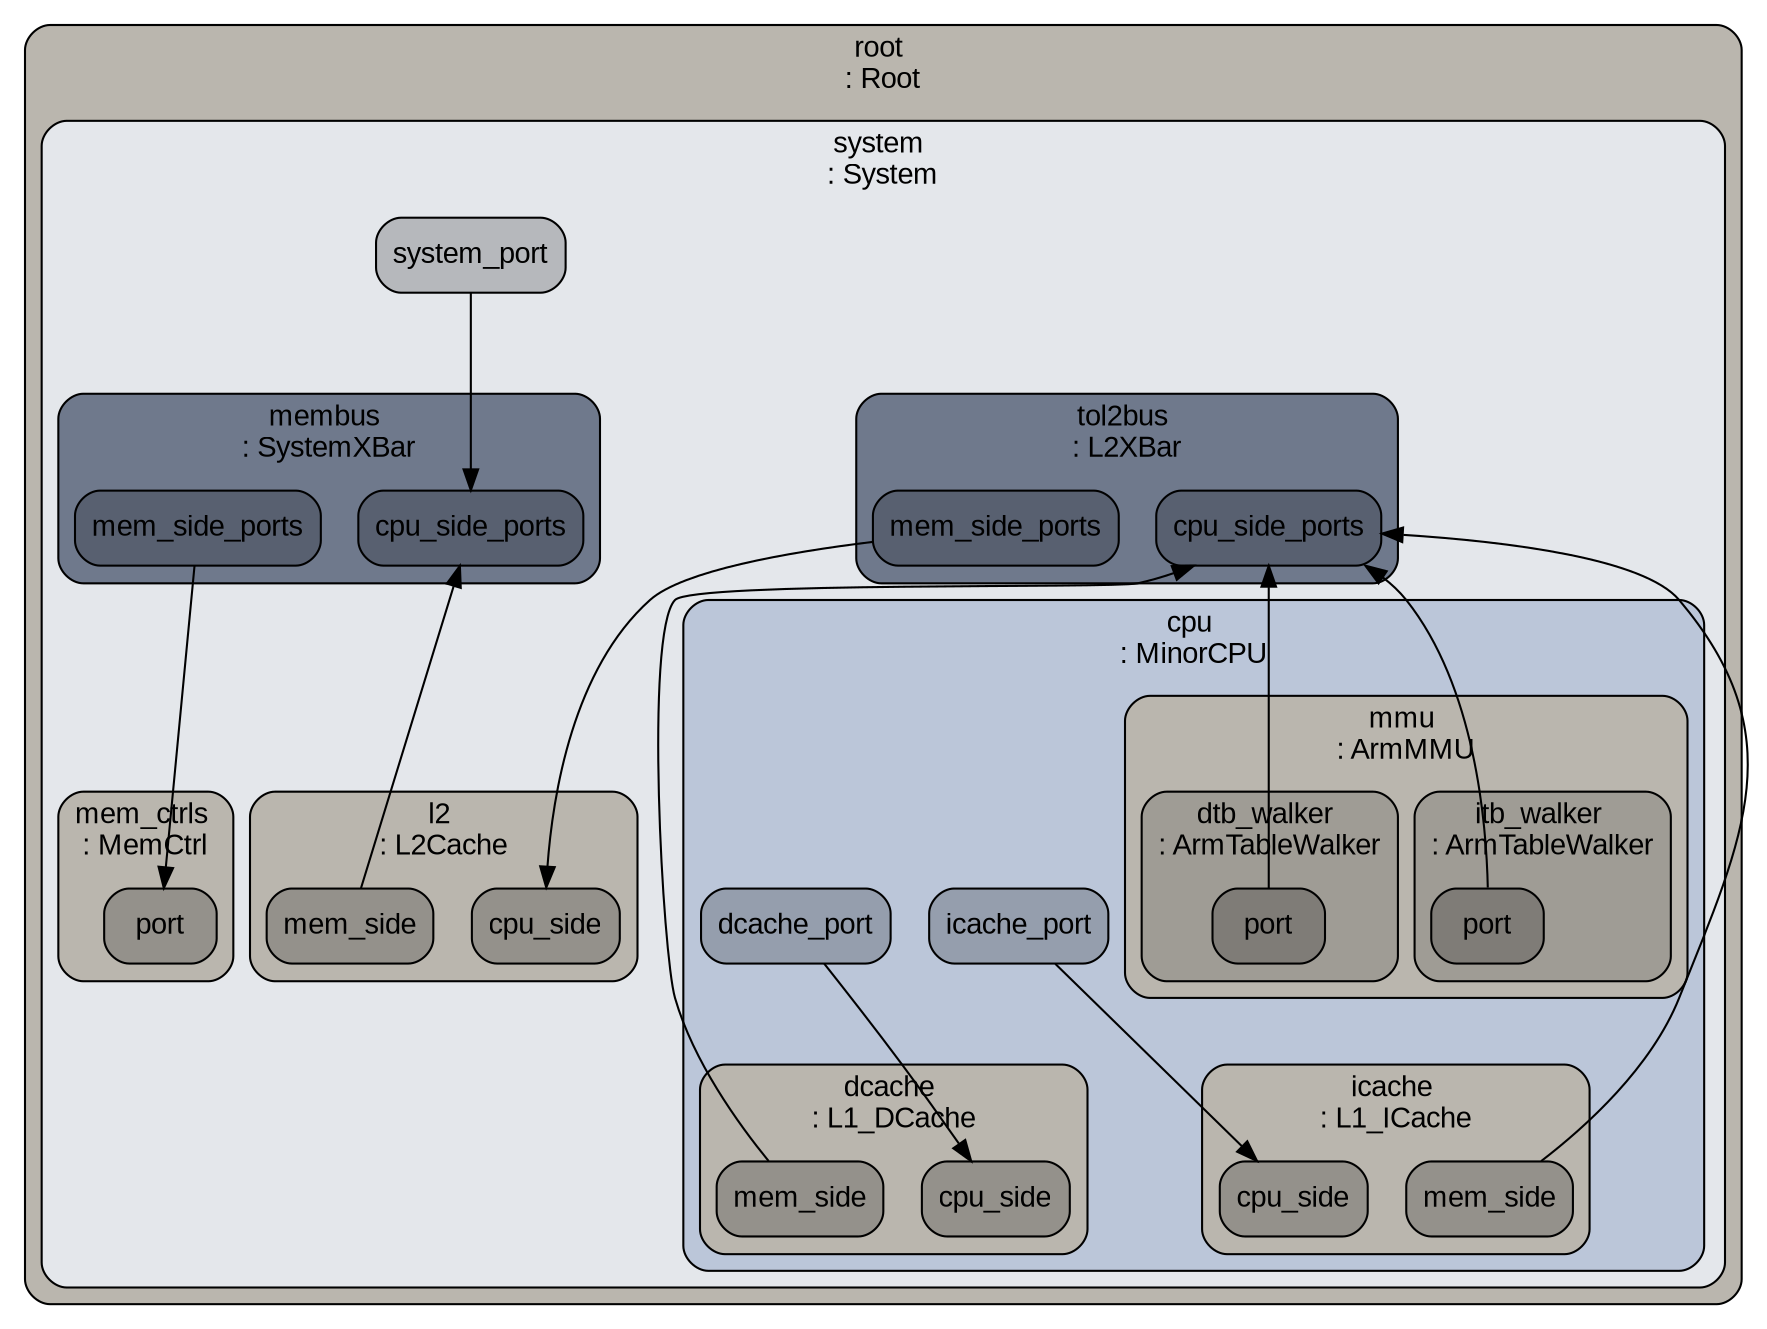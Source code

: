 digraph G {
ranksep="1.3";
subgraph cluster_root {
color="#000000";
fillcolor="#bab6ae";
fontcolor="#000000";
fontname=Arial;
fontsize=14;
label="root \n: Root";
shape=Mrecord;
style="rounded, filled";
tooltip="eventq_index&#61;0&#10;\full_system&#61;false&#10;\sim_quantum&#61;0&#10;\time_sync_enable&#61;false&#10;\time_sync_period&#61;100000000000&#10;\time_sync_spin_threshold&#61;100000000";
subgraph cluster_system {
color="#000000";
fillcolor="#e4e7eb";
fontcolor="#000000";
fontname=Arial;
fontsize=14;
label="system \n: System";
shape=Mrecord;
style="rounded, filled";
tooltip="byte_order&#61;little&#10;\cache_line_size&#61;256&#10;\eventq_index&#61;0&#10;\exit_on_work_items&#61;false&#10;\init_param&#61;0&#10;\m5ops_base&#61;0&#10;\mem_mode&#61;timing&#10;\mem_ranges&#61;0:536870912&#10;\memories&#61;system.mem_ctrls.dram&#10;\mmap_using_noreserve&#61;false&#10;\multi_thread&#61;false&#10;\num_work_ids&#61;16&#10;\readfile&#61;&#10;\redirect_paths&#61;system.redirect_paths0 system.redirect_paths1 system.redirect_paths2&#10;\shadow_rom_ranges&#61;&#10;\shared_backstore&#61;&#10;\symbolfile&#61;&#10;\thermal_components&#61;&#10;\thermal_model&#61;Null&#10;\work_begin_ckpt_count&#61;0&#10;\work_begin_cpu_id_exit&#61;-1&#10;\work_begin_exit_count&#61;0&#10;\work_cpus_ckpt_count&#61;0&#10;\work_end_ckpt_count&#61;0&#10;\work_end_exit_count&#61;0&#10;\work_item_id&#61;-1&#10;\workload&#61;system.workload";
system_system_port [color="#000000", fillcolor="#b6b8bc", fontcolor="#000000", fontname=Arial, fontsize=14, label=system_port, shape=Mrecord, style="rounded, filled"];
subgraph cluster_system_dvfs_handler {
color="#000000";
fillcolor="#bab6ae";
fontcolor="#000000";
fontname=Arial;
fontsize=14;
label="dvfs_handler \n: DVFSHandler";
shape=Mrecord;
style="rounded, filled";
tooltip="domains&#61;&#10;\enable&#61;false&#10;\eventq_index&#61;0&#10;\sys_clk_domain&#61;system.clk_domain&#10;\transition_latency&#61;100000000";
}

subgraph cluster_system_cpu {
color="#000000";
fillcolor="#bbc6d9";
fontcolor="#000000";
fontname=Arial;
fontsize=14;
label="cpu \n: MinorCPU";
shape=Mrecord;
style="rounded, filled";
tooltip="branchPred&#61;system.cpu.branchPred&#10;\checker&#61;Null&#10;\clk_domain&#61;system.cpu_clk_domain&#10;\cpu_id&#61;0&#10;\decodeCycleInput&#61;true&#10;\decodeInputBufferSize&#61;3&#10;\decodeInputWidth&#61;2&#10;\decodeToExecuteForwardDelay&#61;1&#10;\do_checkpoint_insts&#61;true&#10;\do_statistics_insts&#61;true&#10;\enableIdling&#61;true&#10;\eventq_index&#61;0&#10;\executeAllowEarlyMemoryIssue&#61;true&#10;\executeBranchDelay&#61;1&#10;\executeCommitLimit&#61;2&#10;\executeCycleInput&#61;true&#10;\executeFuncUnits&#61;system.cpu.executeFuncUnits&#10;\executeInputBufferSize&#61;7&#10;\executeInputWidth&#61;2&#10;\executeIssueLimit&#61;2&#10;\executeLSQMaxStoreBufferStoresPerCycle&#61;2&#10;\executeLSQRequestsQueueSize&#61;1&#10;\executeLSQStoreBufferSize&#61;5&#10;\executeLSQTransfersQueueSize&#61;2&#10;\executeMaxAccessesInMemory&#61;2&#10;\executeMemoryCommitLimit&#61;1&#10;\executeMemoryIssueLimit&#61;1&#10;\executeMemoryWidth&#61;0&#10;\executeSetTraceTimeOnCommit&#61;true&#10;\executeSetTraceTimeOnIssue&#61;false&#10;\fetch1FetchLimit&#61;1&#10;\fetch1LineSnapWidth&#61;0&#10;\fetch1LineWidth&#61;0&#10;\fetch1ToFetch2BackwardDelay&#61;1&#10;\fetch1ToFetch2ForwardDelay&#61;1&#10;\fetch2CycleInput&#61;true&#10;\fetch2InputBufferSize&#61;2&#10;\fetch2ToDecodeForwardDelay&#61;1&#10;\function_trace&#61;false&#10;\function_trace_start&#61;0&#10;\interrupts&#61;system.cpu.interrupts&#10;\isa&#61;system.cpu.isa&#10;\max_insts_all_threads&#61;0&#10;\max_insts_any_thread&#61;100000000&#10;\mmu&#61;system.cpu.mmu&#10;\numThreads&#61;1&#10;\power_gating_on_idle&#61;false&#10;\power_model&#61;&#10;\power_state&#61;system.cpu.power_state&#10;\progress_interval&#61;0&#10;\pwr_gating_latency&#61;300&#10;\simpoint_start_insts&#61;&#10;\socket_id&#61;0&#10;\switched_out&#61;false&#10;\syscallRetryLatency&#61;10000&#10;\system&#61;system&#10;\threadPolicy&#61;RoundRobin&#10;\tracer&#61;system.cpu.tracer&#10;\workload&#61;system.cpu.workload";
system_cpu_icache_port [color="#000000", fillcolor="#959ead", fontcolor="#000000", fontname=Arial, fontsize=14, label=icache_port, shape=Mrecord, style="rounded, filled"];
system_cpu_dcache_port [color="#000000", fillcolor="#959ead", fontcolor="#000000", fontname=Arial, fontsize=14, label=dcache_port, shape=Mrecord, style="rounded, filled"];
subgraph cluster_system_cpu_executeFuncUnits {
color="#000000";
fillcolor="#bab6ae";
fontcolor="#000000";
fontname=Arial;
fontsize=14;
label="executeFuncUnits \n: MinorDefaultFUPool";
shape=Mrecord;
style="rounded, filled";
tooltip="eventq_index&#61;0&#10;\funcUnits&#61;system.cpu.executeFuncUnits.funcUnits0 system.cpu.executeFuncUnits.funcUnits1 system.cpu.executeFuncUnits.funcUnits2 system.cpu.executeFuncUnits.funcUnits3 system.cpu.executeFuncUnits.funcUnits4 system.cpu.executeFuncUnits.funcUnits5 system.cpu.executeFuncUnits.funcUnits6 system.cpu.executeFuncUnits.funcUnits7";
subgraph cluster_system_cpu_executeFuncUnits_funcUnits0 {
color="#000000";
fillcolor="#9f9c95";
fontcolor="#000000";
fontname=Arial;
fontsize=14;
label="funcUnits0 \n: MinorDefaultIntFU";
shape=Mrecord;
style="rounded, filled";
tooltip="cantForwardFromFUIndices&#61;&#10;\eventq_index&#61;0&#10;\issueLat&#61;1&#10;\opClasses&#61;system.cpu.executeFuncUnits.funcUnits0.opClasses&#10;\opLat&#61;3&#10;\timings&#61;system.cpu.executeFuncUnits.funcUnits0.timings";
subgraph cluster_system_cpu_executeFuncUnits_funcUnits0_opClasses {
color="#000000";
fillcolor="#84827c";
fontcolor="#000000";
fontname=Arial;
fontsize=14;
label="opClasses \n: MinorOpClassSet";
shape=Mrecord;
style="rounded, filled";
tooltip="eventq_index&#61;0&#10;\opClasses&#61;system.cpu.executeFuncUnits.funcUnits0.opClasses.opClasses";
subgraph cluster_system_cpu_executeFuncUnits_funcUnits0_opClasses_opClasses {
color="#000000";
fillcolor="#6a6863";
fontcolor="#000000";
fontname=Arial;
fontsize=14;
label="opClasses \n: MinorOpClass";
shape=Mrecord;
style="rounded, filled";
tooltip="eventq_index&#61;0&#10;\opClass&#61;IntAlu";
}

}

subgraph cluster_system_cpu_executeFuncUnits_funcUnits0_timings {
color="#000000";
fillcolor="#84827c";
fontcolor="#000000";
fontname=Arial;
fontsize=14;
label="timings \n: MinorFUTiming";
shape=Mrecord;
style="rounded, filled";
tooltip="description&#61;Int&#10;\eventq_index&#61;0&#10;\extraAssumedLat&#61;0&#10;\extraCommitLat&#61;0&#10;\extraCommitLatExpr&#61;Null&#10;\mask&#61;0&#10;\match&#61;0&#10;\opClasses&#61;system.cpu.executeFuncUnits.funcUnits0.timings.opClasses&#10;\srcRegsRelativeLats&#61;2&#10;\suppress&#61;false";
subgraph cluster_system_cpu_executeFuncUnits_funcUnits0_timings_opClasses {
color="#000000";
fillcolor="#6a6863";
fontcolor="#000000";
fontname=Arial;
fontsize=14;
label="opClasses \n: MinorOpClassSet";
shape=Mrecord;
style="rounded, filled";
tooltip="eventq_index&#61;0&#10;\opClasses&#61;";
}

}

}

subgraph cluster_system_cpu_executeFuncUnits_funcUnits1 {
color="#000000";
fillcolor="#9f9c95";
fontcolor="#000000";
fontname=Arial;
fontsize=14;
label="funcUnits1 \n: MinorDefaultIntFU";
shape=Mrecord;
style="rounded, filled";
tooltip="cantForwardFromFUIndices&#61;&#10;\eventq_index&#61;0&#10;\issueLat&#61;1&#10;\opClasses&#61;system.cpu.executeFuncUnits.funcUnits1.opClasses&#10;\opLat&#61;3&#10;\timings&#61;system.cpu.executeFuncUnits.funcUnits1.timings";
subgraph cluster_system_cpu_executeFuncUnits_funcUnits1_opClasses {
color="#000000";
fillcolor="#84827c";
fontcolor="#000000";
fontname=Arial;
fontsize=14;
label="opClasses \n: MinorOpClassSet";
shape=Mrecord;
style="rounded, filled";
tooltip="eventq_index&#61;0&#10;\opClasses&#61;system.cpu.executeFuncUnits.funcUnits1.opClasses.opClasses";
subgraph cluster_system_cpu_executeFuncUnits_funcUnits1_opClasses_opClasses {
color="#000000";
fillcolor="#6a6863";
fontcolor="#000000";
fontname=Arial;
fontsize=14;
label="opClasses \n: MinorOpClass";
shape=Mrecord;
style="rounded, filled";
tooltip="eventq_index&#61;0&#10;\opClass&#61;IntAlu";
}

}

subgraph cluster_system_cpu_executeFuncUnits_funcUnits1_timings {
color="#000000";
fillcolor="#84827c";
fontcolor="#000000";
fontname=Arial;
fontsize=14;
label="timings \n: MinorFUTiming";
shape=Mrecord;
style="rounded, filled";
tooltip="description&#61;Int&#10;\eventq_index&#61;0&#10;\extraAssumedLat&#61;0&#10;\extraCommitLat&#61;0&#10;\extraCommitLatExpr&#61;Null&#10;\mask&#61;0&#10;\match&#61;0&#10;\opClasses&#61;system.cpu.executeFuncUnits.funcUnits1.timings.opClasses&#10;\srcRegsRelativeLats&#61;2&#10;\suppress&#61;false";
subgraph cluster_system_cpu_executeFuncUnits_funcUnits1_timings_opClasses {
color="#000000";
fillcolor="#6a6863";
fontcolor="#000000";
fontname=Arial;
fontsize=14;
label="opClasses \n: MinorOpClassSet";
shape=Mrecord;
style="rounded, filled";
tooltip="eventq_index&#61;0&#10;\opClasses&#61;";
}

}

}

subgraph cluster_system_cpu_executeFuncUnits_funcUnits2 {
color="#000000";
fillcolor="#9f9c95";
fontcolor="#000000";
fontname=Arial;
fontsize=14;
label="funcUnits2 \n: MinorDefaultIntMulFU";
shape=Mrecord;
style="rounded, filled";
tooltip="cantForwardFromFUIndices&#61;&#10;\eventq_index&#61;0&#10;\issueLat&#61;1&#10;\opClasses&#61;system.cpu.executeFuncUnits.funcUnits2.opClasses&#10;\opLat&#61;3&#10;\timings&#61;system.cpu.executeFuncUnits.funcUnits2.timings";
subgraph cluster_system_cpu_executeFuncUnits_funcUnits2_opClasses {
color="#000000";
fillcolor="#84827c";
fontcolor="#000000";
fontname=Arial;
fontsize=14;
label="opClasses \n: MinorOpClassSet";
shape=Mrecord;
style="rounded, filled";
tooltip="eventq_index&#61;0&#10;\opClasses&#61;system.cpu.executeFuncUnits.funcUnits2.opClasses.opClasses";
subgraph cluster_system_cpu_executeFuncUnits_funcUnits2_opClasses_opClasses {
color="#000000";
fillcolor="#6a6863";
fontcolor="#000000";
fontname=Arial;
fontsize=14;
label="opClasses \n: MinorOpClass";
shape=Mrecord;
style="rounded, filled";
tooltip="eventq_index&#61;0&#10;\opClass&#61;IntMult";
}

}

subgraph cluster_system_cpu_executeFuncUnits_funcUnits2_timings {
color="#000000";
fillcolor="#84827c";
fontcolor="#000000";
fontname=Arial;
fontsize=14;
label="timings \n: MinorFUTiming";
shape=Mrecord;
style="rounded, filled";
tooltip="description&#61;Mul&#10;\eventq_index&#61;0&#10;\extraAssumedLat&#61;0&#10;\extraCommitLat&#61;0&#10;\extraCommitLatExpr&#61;Null&#10;\mask&#61;0&#10;\match&#61;0&#10;\opClasses&#61;system.cpu.executeFuncUnits.funcUnits2.timings.opClasses&#10;\srcRegsRelativeLats&#61;0&#10;\suppress&#61;false";
subgraph cluster_system_cpu_executeFuncUnits_funcUnits2_timings_opClasses {
color="#000000";
fillcolor="#6a6863";
fontcolor="#000000";
fontname=Arial;
fontsize=14;
label="opClasses \n: MinorOpClassSet";
shape=Mrecord;
style="rounded, filled";
tooltip="eventq_index&#61;0&#10;\opClasses&#61;";
}

}

}

subgraph cluster_system_cpu_executeFuncUnits_funcUnits3 {
color="#000000";
fillcolor="#9f9c95";
fontcolor="#000000";
fontname=Arial;
fontsize=14;
label="funcUnits3 \n: MinorDefaultIntDivFU";
shape=Mrecord;
style="rounded, filled";
tooltip="cantForwardFromFUIndices&#61;&#10;\eventq_index&#61;0&#10;\issueLat&#61;9&#10;\opClasses&#61;system.cpu.executeFuncUnits.funcUnits3.opClasses&#10;\opLat&#61;9&#10;\timings&#61;";
subgraph cluster_system_cpu_executeFuncUnits_funcUnits3_opClasses {
color="#000000";
fillcolor="#84827c";
fontcolor="#000000";
fontname=Arial;
fontsize=14;
label="opClasses \n: MinorOpClassSet";
shape=Mrecord;
style="rounded, filled";
tooltip="eventq_index&#61;0&#10;\opClasses&#61;system.cpu.executeFuncUnits.funcUnits3.opClasses.opClasses";
subgraph cluster_system_cpu_executeFuncUnits_funcUnits3_opClasses_opClasses {
color="#000000";
fillcolor="#6a6863";
fontcolor="#000000";
fontname=Arial;
fontsize=14;
label="opClasses \n: MinorOpClass";
shape=Mrecord;
style="rounded, filled";
tooltip="eventq_index&#61;0&#10;\opClass&#61;IntDiv";
}

}

}

subgraph cluster_system_cpu_executeFuncUnits_funcUnits4 {
color="#000000";
fillcolor="#9f9c95";
fontcolor="#000000";
fontname=Arial;
fontsize=14;
label="funcUnits4 \n: MinorDefaultFloatSimdFU";
shape=Mrecord;
style="rounded, filled";
tooltip="cantForwardFromFUIndices&#61;&#10;\eventq_index&#61;0&#10;\issueLat&#61;1&#10;\opClasses&#61;system.cpu.executeFuncUnits.funcUnits4.opClasses&#10;\opLat&#61;6&#10;\timings&#61;system.cpu.executeFuncUnits.funcUnits4.timings";
subgraph cluster_system_cpu_executeFuncUnits_funcUnits4_opClasses {
color="#000000";
fillcolor="#84827c";
fontcolor="#000000";
fontname=Arial;
fontsize=14;
label="opClasses \n: MinorOpClassSet";
shape=Mrecord;
style="rounded, filled";
tooltip="eventq_index&#61;0&#10;\opClasses&#61;system.cpu.executeFuncUnits.funcUnits4.opClasses.opClasses00 system.cpu.executeFuncUnits.funcUnits4.opClasses.opClasses01 system.cpu.executeFuncUnits.funcUnits4.opClasses.opClasses02 system.cpu.executeFuncUnits.funcUnits4.opClasses.opClasses03 system.cpu.executeFuncUnits.funcUnits4.opClasses.opClasses04 system.cpu.executeFuncUnits.funcUnits4.opClasses.opClasses05 system.cpu.executeFuncUnits.funcUnits4.opClasses.opClasses06 system.cpu.executeFuncUnits.funcUnits4.opClasses.opClasses07 system.cpu.executeFuncUnits.funcUnits4.opClasses.opClasses08 system.cpu.executeFuncUnits.funcUnits4.opClasses.opClasses09 system.cpu.executeFuncUnits.funcUnits4.opClasses.opClasses10 system.cpu.executeFuncUnits.funcUnits4.opClasses.opClasses11 system.cpu.executeFuncUnits.funcUnits4.opClasses.opClasses12 system.cpu.executeFuncUnits.funcUnits4.opClasses.opClasses13 system.cpu.executeFuncUnits.funcUnits4.opClasses.opClasses14 system.cpu.executeFuncUnits.funcUnits4.opClasses.opClasses15 system.cpu.executeFuncUnits.funcUnits4.opClasses.opClasses16 system.cpu.executeFuncUnits.funcUnits4.opClasses.opClasses17 system.cpu.executeFuncUnits.funcUnits4.opClasses.opClasses18 system.cpu.executeFuncUnits.funcUnits4.opClasses.opClasses19 system.cpu.executeFuncUnits.funcUnits4.opClasses.opClasses20 system.cpu.executeFuncUnits.funcUnits4.opClasses.opClasses21 system.cpu.executeFuncUnits.funcUnits4.opClasses.opClasses22 system.cpu.executeFuncUnits.funcUnits4.opClasses.opClasses23 system.cpu.executeFuncUnits.funcUnits4.opClasses.opClasses24 system.cpu.executeFuncUnits.funcUnits4.opClasses.opClasses25 system.cpu.executeFuncUnits.funcUnits4.opClasses.opClasses26 system.cpu.executeFuncUnits.funcUnits4.opClasses.opClasses27 system.cpu.executeFuncUnits.funcUnits4.opClasses.opClasses28 system.cpu.executeFuncUnits.funcUnits4.opClasses.opClasses29 system.cpu.executeFuncUnits.funcUnits4.opClasses.opClasses30 system.cpu.executeFuncUnits.funcUnits4.opClasses.opClasses31 system.cpu.executeFuncUnits.funcUnits4.opClasses.opClasses32 system.cpu.executeFuncUnits.funcUnits4.opClasses.opClasses33 system.cpu.executeFuncUnits.funcUnits4.opClasses.opClasses34 system.cpu.executeFuncUnits.funcUnits4.opClasses.opClasses35 system.cpu.executeFuncUnits.funcUnits4.opClasses.opClasses36 system.cpu.executeFuncUnits.funcUnits4.opClasses.opClasses37 system.cpu.executeFuncUnits.funcUnits4.opClasses.opClasses38 system.cpu.executeFuncUnits.funcUnits4.opClasses.opClasses39 system.cpu.executeFuncUnits.funcUnits4.opClasses.opClasses40 system.cpu.executeFuncUnits.funcUnits4.opClasses.opClasses41";
subgraph cluster_system_cpu_executeFuncUnits_funcUnits4_opClasses_opClasses00 {
color="#000000";
fillcolor="#6a6863";
fontcolor="#000000";
fontname=Arial;
fontsize=14;
label="opClasses00 \n: MinorOpClass";
shape=Mrecord;
style="rounded, filled";
tooltip="eventq_index&#61;0&#10;\opClass&#61;FloatAdd";
}

subgraph cluster_system_cpu_executeFuncUnits_funcUnits4_opClasses_opClasses01 {
color="#000000";
fillcolor="#6a6863";
fontcolor="#000000";
fontname=Arial;
fontsize=14;
label="opClasses01 \n: MinorOpClass";
shape=Mrecord;
style="rounded, filled";
tooltip="eventq_index&#61;0&#10;\opClass&#61;FloatCmp";
}

subgraph cluster_system_cpu_executeFuncUnits_funcUnits4_opClasses_opClasses02 {
color="#000000";
fillcolor="#6a6863";
fontcolor="#000000";
fontname=Arial;
fontsize=14;
label="opClasses02 \n: MinorOpClass";
shape=Mrecord;
style="rounded, filled";
tooltip="eventq_index&#61;0&#10;\opClass&#61;FloatCvt";
}

subgraph cluster_system_cpu_executeFuncUnits_funcUnits4_opClasses_opClasses03 {
color="#000000";
fillcolor="#6a6863";
fontcolor="#000000";
fontname=Arial;
fontsize=14;
label="opClasses03 \n: MinorOpClass";
shape=Mrecord;
style="rounded, filled";
tooltip="eventq_index&#61;0&#10;\opClass&#61;FloatMisc";
}

subgraph cluster_system_cpu_executeFuncUnits_funcUnits4_opClasses_opClasses04 {
color="#000000";
fillcolor="#6a6863";
fontcolor="#000000";
fontname=Arial;
fontsize=14;
label="opClasses04 \n: MinorOpClass";
shape=Mrecord;
style="rounded, filled";
tooltip="eventq_index&#61;0&#10;\opClass&#61;FloatMult";
}

subgraph cluster_system_cpu_executeFuncUnits_funcUnits4_opClasses_opClasses05 {
color="#000000";
fillcolor="#6a6863";
fontcolor="#000000";
fontname=Arial;
fontsize=14;
label="opClasses05 \n: MinorOpClass";
shape=Mrecord;
style="rounded, filled";
tooltip="eventq_index&#61;0&#10;\opClass&#61;FloatMultAcc";
}

subgraph cluster_system_cpu_executeFuncUnits_funcUnits4_opClasses_opClasses06 {
color="#000000";
fillcolor="#6a6863";
fontcolor="#000000";
fontname=Arial;
fontsize=14;
label="opClasses06 \n: MinorOpClass";
shape=Mrecord;
style="rounded, filled";
tooltip="eventq_index&#61;0&#10;\opClass&#61;FloatDiv";
}

subgraph cluster_system_cpu_executeFuncUnits_funcUnits4_opClasses_opClasses07 {
color="#000000";
fillcolor="#6a6863";
fontcolor="#000000";
fontname=Arial;
fontsize=14;
label="opClasses07 \n: MinorOpClass";
shape=Mrecord;
style="rounded, filled";
tooltip="eventq_index&#61;0&#10;\opClass&#61;FloatSqrt";
}

subgraph cluster_system_cpu_executeFuncUnits_funcUnits4_opClasses_opClasses08 {
color="#000000";
fillcolor="#6a6863";
fontcolor="#000000";
fontname=Arial;
fontsize=14;
label="opClasses08 \n: MinorOpClass";
shape=Mrecord;
style="rounded, filled";
tooltip="eventq_index&#61;0&#10;\opClass&#61;SimdAdd";
}

subgraph cluster_system_cpu_executeFuncUnits_funcUnits4_opClasses_opClasses09 {
color="#000000";
fillcolor="#6a6863";
fontcolor="#000000";
fontname=Arial;
fontsize=14;
label="opClasses09 \n: MinorOpClass";
shape=Mrecord;
style="rounded, filled";
tooltip="eventq_index&#61;0&#10;\opClass&#61;SimdAddAcc";
}

subgraph cluster_system_cpu_executeFuncUnits_funcUnits4_opClasses_opClasses10 {
color="#000000";
fillcolor="#6a6863";
fontcolor="#000000";
fontname=Arial;
fontsize=14;
label="opClasses10 \n: MinorOpClass";
shape=Mrecord;
style="rounded, filled";
tooltip="eventq_index&#61;0&#10;\opClass&#61;SimdAlu";
}

subgraph cluster_system_cpu_executeFuncUnits_funcUnits4_opClasses_opClasses11 {
color="#000000";
fillcolor="#6a6863";
fontcolor="#000000";
fontname=Arial;
fontsize=14;
label="opClasses11 \n: MinorOpClass";
shape=Mrecord;
style="rounded, filled";
tooltip="eventq_index&#61;0&#10;\opClass&#61;SimdCmp";
}

subgraph cluster_system_cpu_executeFuncUnits_funcUnits4_opClasses_opClasses12 {
color="#000000";
fillcolor="#6a6863";
fontcolor="#000000";
fontname=Arial;
fontsize=14;
label="opClasses12 \n: MinorOpClass";
shape=Mrecord;
style="rounded, filled";
tooltip="eventq_index&#61;0&#10;\opClass&#61;SimdCvt";
}

subgraph cluster_system_cpu_executeFuncUnits_funcUnits4_opClasses_opClasses13 {
color="#000000";
fillcolor="#6a6863";
fontcolor="#000000";
fontname=Arial;
fontsize=14;
label="opClasses13 \n: MinorOpClass";
shape=Mrecord;
style="rounded, filled";
tooltip="eventq_index&#61;0&#10;\opClass&#61;SimdMisc";
}

subgraph cluster_system_cpu_executeFuncUnits_funcUnits4_opClasses_opClasses14 {
color="#000000";
fillcolor="#6a6863";
fontcolor="#000000";
fontname=Arial;
fontsize=14;
label="opClasses14 \n: MinorOpClass";
shape=Mrecord;
style="rounded, filled";
tooltip="eventq_index&#61;0&#10;\opClass&#61;SimdMult";
}

subgraph cluster_system_cpu_executeFuncUnits_funcUnits4_opClasses_opClasses15 {
color="#000000";
fillcolor="#6a6863";
fontcolor="#000000";
fontname=Arial;
fontsize=14;
label="opClasses15 \n: MinorOpClass";
shape=Mrecord;
style="rounded, filled";
tooltip="eventq_index&#61;0&#10;\opClass&#61;SimdMultAcc";
}

subgraph cluster_system_cpu_executeFuncUnits_funcUnits4_opClasses_opClasses16 {
color="#000000";
fillcolor="#6a6863";
fontcolor="#000000";
fontname=Arial;
fontsize=14;
label="opClasses16 \n: MinorOpClass";
shape=Mrecord;
style="rounded, filled";
tooltip="eventq_index&#61;0&#10;\opClass&#61;SimdShift";
}

subgraph cluster_system_cpu_executeFuncUnits_funcUnits4_opClasses_opClasses17 {
color="#000000";
fillcolor="#6a6863";
fontcolor="#000000";
fontname=Arial;
fontsize=14;
label="opClasses17 \n: MinorOpClass";
shape=Mrecord;
style="rounded, filled";
tooltip="eventq_index&#61;0&#10;\opClass&#61;SimdShiftAcc";
}

subgraph cluster_system_cpu_executeFuncUnits_funcUnits4_opClasses_opClasses18 {
color="#000000";
fillcolor="#6a6863";
fontcolor="#000000";
fontname=Arial;
fontsize=14;
label="opClasses18 \n: MinorOpClass";
shape=Mrecord;
style="rounded, filled";
tooltip="eventq_index&#61;0&#10;\opClass&#61;SimdDiv";
}

subgraph cluster_system_cpu_executeFuncUnits_funcUnits4_opClasses_opClasses19 {
color="#000000";
fillcolor="#6a6863";
fontcolor="#000000";
fontname=Arial;
fontsize=14;
label="opClasses19 \n: MinorOpClass";
shape=Mrecord;
style="rounded, filled";
tooltip="eventq_index&#61;0&#10;\opClass&#61;SimdSqrt";
}

subgraph cluster_system_cpu_executeFuncUnits_funcUnits4_opClasses_opClasses20 {
color="#000000";
fillcolor="#6a6863";
fontcolor="#000000";
fontname=Arial;
fontsize=14;
label="opClasses20 \n: MinorOpClass";
shape=Mrecord;
style="rounded, filled";
tooltip="eventq_index&#61;0&#10;\opClass&#61;SimdFloatAdd";
}

subgraph cluster_system_cpu_executeFuncUnits_funcUnits4_opClasses_opClasses21 {
color="#000000";
fillcolor="#6a6863";
fontcolor="#000000";
fontname=Arial;
fontsize=14;
label="opClasses21 \n: MinorOpClass";
shape=Mrecord;
style="rounded, filled";
tooltip="eventq_index&#61;0&#10;\opClass&#61;SimdFloatAlu";
}

subgraph cluster_system_cpu_executeFuncUnits_funcUnits4_opClasses_opClasses22 {
color="#000000";
fillcolor="#6a6863";
fontcolor="#000000";
fontname=Arial;
fontsize=14;
label="opClasses22 \n: MinorOpClass";
shape=Mrecord;
style="rounded, filled";
tooltip="eventq_index&#61;0&#10;\opClass&#61;SimdFloatCmp";
}

subgraph cluster_system_cpu_executeFuncUnits_funcUnits4_opClasses_opClasses23 {
color="#000000";
fillcolor="#6a6863";
fontcolor="#000000";
fontname=Arial;
fontsize=14;
label="opClasses23 \n: MinorOpClass";
shape=Mrecord;
style="rounded, filled";
tooltip="eventq_index&#61;0&#10;\opClass&#61;SimdFloatCvt";
}

subgraph cluster_system_cpu_executeFuncUnits_funcUnits4_opClasses_opClasses24 {
color="#000000";
fillcolor="#6a6863";
fontcolor="#000000";
fontname=Arial;
fontsize=14;
label="opClasses24 \n: MinorOpClass";
shape=Mrecord;
style="rounded, filled";
tooltip="eventq_index&#61;0&#10;\opClass&#61;SimdFloatDiv";
}

subgraph cluster_system_cpu_executeFuncUnits_funcUnits4_opClasses_opClasses25 {
color="#000000";
fillcolor="#6a6863";
fontcolor="#000000";
fontname=Arial;
fontsize=14;
label="opClasses25 \n: MinorOpClass";
shape=Mrecord;
style="rounded, filled";
tooltip="eventq_index&#61;0&#10;\opClass&#61;SimdFloatMisc";
}

subgraph cluster_system_cpu_executeFuncUnits_funcUnits4_opClasses_opClasses26 {
color="#000000";
fillcolor="#6a6863";
fontcolor="#000000";
fontname=Arial;
fontsize=14;
label="opClasses26 \n: MinorOpClass";
shape=Mrecord;
style="rounded, filled";
tooltip="eventq_index&#61;0&#10;\opClass&#61;SimdFloatMult";
}

subgraph cluster_system_cpu_executeFuncUnits_funcUnits4_opClasses_opClasses27 {
color="#000000";
fillcolor="#6a6863";
fontcolor="#000000";
fontname=Arial;
fontsize=14;
label="opClasses27 \n: MinorOpClass";
shape=Mrecord;
style="rounded, filled";
tooltip="eventq_index&#61;0&#10;\opClass&#61;SimdFloatMultAcc";
}

subgraph cluster_system_cpu_executeFuncUnits_funcUnits4_opClasses_opClasses28 {
color="#000000";
fillcolor="#6a6863";
fontcolor="#000000";
fontname=Arial;
fontsize=14;
label="opClasses28 \n: MinorOpClass";
shape=Mrecord;
style="rounded, filled";
tooltip="eventq_index&#61;0&#10;\opClass&#61;SimdFloatSqrt";
}

subgraph cluster_system_cpu_executeFuncUnits_funcUnits4_opClasses_opClasses29 {
color="#000000";
fillcolor="#6a6863";
fontcolor="#000000";
fontname=Arial;
fontsize=14;
label="opClasses29 \n: MinorOpClass";
shape=Mrecord;
style="rounded, filled";
tooltip="eventq_index&#61;0&#10;\opClass&#61;SimdReduceAdd";
}

subgraph cluster_system_cpu_executeFuncUnits_funcUnits4_opClasses_opClasses30 {
color="#000000";
fillcolor="#6a6863";
fontcolor="#000000";
fontname=Arial;
fontsize=14;
label="opClasses30 \n: MinorOpClass";
shape=Mrecord;
style="rounded, filled";
tooltip="eventq_index&#61;0&#10;\opClass&#61;SimdReduceAlu";
}

subgraph cluster_system_cpu_executeFuncUnits_funcUnits4_opClasses_opClasses31 {
color="#000000";
fillcolor="#6a6863";
fontcolor="#000000";
fontname=Arial;
fontsize=14;
label="opClasses31 \n: MinorOpClass";
shape=Mrecord;
style="rounded, filled";
tooltip="eventq_index&#61;0&#10;\opClass&#61;SimdReduceCmp";
}

subgraph cluster_system_cpu_executeFuncUnits_funcUnits4_opClasses_opClasses32 {
color="#000000";
fillcolor="#6a6863";
fontcolor="#000000";
fontname=Arial;
fontsize=14;
label="opClasses32 \n: MinorOpClass";
shape=Mrecord;
style="rounded, filled";
tooltip="eventq_index&#61;0&#10;\opClass&#61;SimdFloatReduceAdd";
}

subgraph cluster_system_cpu_executeFuncUnits_funcUnits4_opClasses_opClasses33 {
color="#000000";
fillcolor="#6a6863";
fontcolor="#000000";
fontname=Arial;
fontsize=14;
label="opClasses33 \n: MinorOpClass";
shape=Mrecord;
style="rounded, filled";
tooltip="eventq_index&#61;0&#10;\opClass&#61;SimdFloatReduceCmp";
}

subgraph cluster_system_cpu_executeFuncUnits_funcUnits4_opClasses_opClasses34 {
color="#000000";
fillcolor="#6a6863";
fontcolor="#000000";
fontname=Arial;
fontsize=14;
label="opClasses34 \n: MinorOpClass";
shape=Mrecord;
style="rounded, filled";
tooltip="eventq_index&#61;0&#10;\opClass&#61;SimdAes";
}

subgraph cluster_system_cpu_executeFuncUnits_funcUnits4_opClasses_opClasses35 {
color="#000000";
fillcolor="#6a6863";
fontcolor="#000000";
fontname=Arial;
fontsize=14;
label="opClasses35 \n: MinorOpClass";
shape=Mrecord;
style="rounded, filled";
tooltip="eventq_index&#61;0&#10;\opClass&#61;SimdAesMix";
}

subgraph cluster_system_cpu_executeFuncUnits_funcUnits4_opClasses_opClasses36 {
color="#000000";
fillcolor="#6a6863";
fontcolor="#000000";
fontname=Arial;
fontsize=14;
label="opClasses36 \n: MinorOpClass";
shape=Mrecord;
style="rounded, filled";
tooltip="eventq_index&#61;0&#10;\opClass&#61;SimdSha1Hash";
}

subgraph cluster_system_cpu_executeFuncUnits_funcUnits4_opClasses_opClasses37 {
color="#000000";
fillcolor="#6a6863";
fontcolor="#000000";
fontname=Arial;
fontsize=14;
label="opClasses37 \n: MinorOpClass";
shape=Mrecord;
style="rounded, filled";
tooltip="eventq_index&#61;0&#10;\opClass&#61;SimdSha1Hash2";
}

subgraph cluster_system_cpu_executeFuncUnits_funcUnits4_opClasses_opClasses38 {
color="#000000";
fillcolor="#6a6863";
fontcolor="#000000";
fontname=Arial;
fontsize=14;
label="opClasses38 \n: MinorOpClass";
shape=Mrecord;
style="rounded, filled";
tooltip="eventq_index&#61;0&#10;\opClass&#61;SimdSha256Hash";
}

subgraph cluster_system_cpu_executeFuncUnits_funcUnits4_opClasses_opClasses39 {
color="#000000";
fillcolor="#6a6863";
fontcolor="#000000";
fontname=Arial;
fontsize=14;
label="opClasses39 \n: MinorOpClass";
shape=Mrecord;
style="rounded, filled";
tooltip="eventq_index&#61;0&#10;\opClass&#61;SimdSha256Hash2";
}

subgraph cluster_system_cpu_executeFuncUnits_funcUnits4_opClasses_opClasses40 {
color="#000000";
fillcolor="#6a6863";
fontcolor="#000000";
fontname=Arial;
fontsize=14;
label="opClasses40 \n: MinorOpClass";
shape=Mrecord;
style="rounded, filled";
tooltip="eventq_index&#61;0&#10;\opClass&#61;SimdShaSigma2";
}

subgraph cluster_system_cpu_executeFuncUnits_funcUnits4_opClasses_opClasses41 {
color="#000000";
fillcolor="#6a6863";
fontcolor="#000000";
fontname=Arial;
fontsize=14;
label="opClasses41 \n: MinorOpClass";
shape=Mrecord;
style="rounded, filled";
tooltip="eventq_index&#61;0&#10;\opClass&#61;SimdShaSigma3";
}

}

subgraph cluster_system_cpu_executeFuncUnits_funcUnits4_timings {
color="#000000";
fillcolor="#84827c";
fontcolor="#000000";
fontname=Arial;
fontsize=14;
label="timings \n: MinorFUTiming";
shape=Mrecord;
style="rounded, filled";
tooltip="description&#61;FloatSimd&#10;\eventq_index&#61;0&#10;\extraAssumedLat&#61;0&#10;\extraCommitLat&#61;0&#10;\extraCommitLatExpr&#61;Null&#10;\mask&#61;0&#10;\match&#61;0&#10;\opClasses&#61;system.cpu.executeFuncUnits.funcUnits4.timings.opClasses&#10;\srcRegsRelativeLats&#61;2&#10;\suppress&#61;false";
subgraph cluster_system_cpu_executeFuncUnits_funcUnits4_timings_opClasses {
color="#000000";
fillcolor="#6a6863";
fontcolor="#000000";
fontname=Arial;
fontsize=14;
label="opClasses \n: MinorOpClassSet";
shape=Mrecord;
style="rounded, filled";
tooltip="eventq_index&#61;0&#10;\opClasses&#61;";
}

}

}

subgraph cluster_system_cpu_executeFuncUnits_funcUnits5 {
color="#000000";
fillcolor="#9f9c95";
fontcolor="#000000";
fontname=Arial;
fontsize=14;
label="funcUnits5 \n: MinorDefaultPredFU";
shape=Mrecord;
style="rounded, filled";
tooltip="cantForwardFromFUIndices&#61;&#10;\eventq_index&#61;0&#10;\issueLat&#61;1&#10;\opClasses&#61;system.cpu.executeFuncUnits.funcUnits5.opClasses&#10;\opLat&#61;3&#10;\timings&#61;system.cpu.executeFuncUnits.funcUnits5.timings";
subgraph cluster_system_cpu_executeFuncUnits_funcUnits5_opClasses {
color="#000000";
fillcolor="#84827c";
fontcolor="#000000";
fontname=Arial;
fontsize=14;
label="opClasses \n: MinorOpClassSet";
shape=Mrecord;
style="rounded, filled";
tooltip="eventq_index&#61;0&#10;\opClasses&#61;system.cpu.executeFuncUnits.funcUnits5.opClasses.opClasses";
subgraph cluster_system_cpu_executeFuncUnits_funcUnits5_opClasses_opClasses {
color="#000000";
fillcolor="#6a6863";
fontcolor="#000000";
fontname=Arial;
fontsize=14;
label="opClasses \n: MinorOpClass";
shape=Mrecord;
style="rounded, filled";
tooltip="eventq_index&#61;0&#10;\opClass&#61;SimdPredAlu";
}

}

subgraph cluster_system_cpu_executeFuncUnits_funcUnits5_timings {
color="#000000";
fillcolor="#84827c";
fontcolor="#000000";
fontname=Arial;
fontsize=14;
label="timings \n: MinorFUTiming";
shape=Mrecord;
style="rounded, filled";
tooltip="description&#61;Pred&#10;\eventq_index&#61;0&#10;\extraAssumedLat&#61;0&#10;\extraCommitLat&#61;0&#10;\extraCommitLatExpr&#61;Null&#10;\mask&#61;0&#10;\match&#61;0&#10;\opClasses&#61;system.cpu.executeFuncUnits.funcUnits5.timings.opClasses&#10;\srcRegsRelativeLats&#61;2&#10;\suppress&#61;false";
subgraph cluster_system_cpu_executeFuncUnits_funcUnits5_timings_opClasses {
color="#000000";
fillcolor="#6a6863";
fontcolor="#000000";
fontname=Arial;
fontsize=14;
label="opClasses \n: MinorOpClassSet";
shape=Mrecord;
style="rounded, filled";
tooltip="eventq_index&#61;0&#10;\opClasses&#61;";
}

}

}

subgraph cluster_system_cpu_executeFuncUnits_funcUnits6 {
color="#000000";
fillcolor="#9f9c95";
fontcolor="#000000";
fontname=Arial;
fontsize=14;
label="funcUnits6 \n: MinorDefaultMemFU";
shape=Mrecord;
style="rounded, filled";
tooltip="cantForwardFromFUIndices&#61;&#10;\eventq_index&#61;0&#10;\issueLat&#61;1&#10;\opClasses&#61;system.cpu.executeFuncUnits.funcUnits6.opClasses&#10;\opLat&#61;1&#10;\timings&#61;system.cpu.executeFuncUnits.funcUnits6.timings";
subgraph cluster_system_cpu_executeFuncUnits_funcUnits6_opClasses {
color="#000000";
fillcolor="#84827c";
fontcolor="#000000";
fontname=Arial;
fontsize=14;
label="opClasses \n: MinorOpClassSet";
shape=Mrecord;
style="rounded, filled";
tooltip="eventq_index&#61;0&#10;\opClasses&#61;system.cpu.executeFuncUnits.funcUnits6.opClasses.opClasses0 system.cpu.executeFuncUnits.funcUnits6.opClasses.opClasses1 system.cpu.executeFuncUnits.funcUnits6.opClasses.opClasses2 system.cpu.executeFuncUnits.funcUnits6.opClasses.opClasses3";
subgraph cluster_system_cpu_executeFuncUnits_funcUnits6_opClasses_opClasses0 {
color="#000000";
fillcolor="#6a6863";
fontcolor="#000000";
fontname=Arial;
fontsize=14;
label="opClasses0 \n: MinorOpClass";
shape=Mrecord;
style="rounded, filled";
tooltip="eventq_index&#61;0&#10;\opClass&#61;MemRead";
}

subgraph cluster_system_cpu_executeFuncUnits_funcUnits6_opClasses_opClasses1 {
color="#000000";
fillcolor="#6a6863";
fontcolor="#000000";
fontname=Arial;
fontsize=14;
label="opClasses1 \n: MinorOpClass";
shape=Mrecord;
style="rounded, filled";
tooltip="eventq_index&#61;0&#10;\opClass&#61;MemWrite";
}

subgraph cluster_system_cpu_executeFuncUnits_funcUnits6_opClasses_opClasses2 {
color="#000000";
fillcolor="#6a6863";
fontcolor="#000000";
fontname=Arial;
fontsize=14;
label="opClasses2 \n: MinorOpClass";
shape=Mrecord;
style="rounded, filled";
tooltip="eventq_index&#61;0&#10;\opClass&#61;FloatMemRead";
}

subgraph cluster_system_cpu_executeFuncUnits_funcUnits6_opClasses_opClasses3 {
color="#000000";
fillcolor="#6a6863";
fontcolor="#000000";
fontname=Arial;
fontsize=14;
label="opClasses3 \n: MinorOpClass";
shape=Mrecord;
style="rounded, filled";
tooltip="eventq_index&#61;0&#10;\opClass&#61;FloatMemWrite";
}

}

subgraph cluster_system_cpu_executeFuncUnits_funcUnits6_timings {
color="#000000";
fillcolor="#84827c";
fontcolor="#000000";
fontname=Arial;
fontsize=14;
label="timings \n: MinorFUTiming";
shape=Mrecord;
style="rounded, filled";
tooltip="description&#61;Mem&#10;\eventq_index&#61;0&#10;\extraAssumedLat&#61;2&#10;\extraCommitLat&#61;0&#10;\extraCommitLatExpr&#61;Null&#10;\mask&#61;0&#10;\match&#61;0&#10;\opClasses&#61;system.cpu.executeFuncUnits.funcUnits6.timings.opClasses&#10;\srcRegsRelativeLats&#61;1&#10;\suppress&#61;false";
subgraph cluster_system_cpu_executeFuncUnits_funcUnits6_timings_opClasses {
color="#000000";
fillcolor="#6a6863";
fontcolor="#000000";
fontname=Arial;
fontsize=14;
label="opClasses \n: MinorOpClassSet";
shape=Mrecord;
style="rounded, filled";
tooltip="eventq_index&#61;0&#10;\opClasses&#61;";
}

}

}

subgraph cluster_system_cpu_executeFuncUnits_funcUnits7 {
color="#000000";
fillcolor="#9f9c95";
fontcolor="#000000";
fontname=Arial;
fontsize=14;
label="funcUnits7 \n: MinorDefaultMiscFU";
shape=Mrecord;
style="rounded, filled";
tooltip="cantForwardFromFUIndices&#61;&#10;\eventq_index&#61;0&#10;\issueLat&#61;1&#10;\opClasses&#61;system.cpu.executeFuncUnits.funcUnits7.opClasses&#10;\opLat&#61;1&#10;\timings&#61;";
subgraph cluster_system_cpu_executeFuncUnits_funcUnits7_opClasses {
color="#000000";
fillcolor="#84827c";
fontcolor="#000000";
fontname=Arial;
fontsize=14;
label="opClasses \n: MinorOpClassSet";
shape=Mrecord;
style="rounded, filled";
tooltip="eventq_index&#61;0&#10;\opClasses&#61;system.cpu.executeFuncUnits.funcUnits7.opClasses.opClasses0 system.cpu.executeFuncUnits.funcUnits7.opClasses.opClasses1";
subgraph cluster_system_cpu_executeFuncUnits_funcUnits7_opClasses_opClasses0 {
color="#000000";
fillcolor="#6a6863";
fontcolor="#000000";
fontname=Arial;
fontsize=14;
label="opClasses0 \n: MinorOpClass";
shape=Mrecord;
style="rounded, filled";
tooltip="eventq_index&#61;0&#10;\opClass&#61;IprAccess";
}

subgraph cluster_system_cpu_executeFuncUnits_funcUnits7_opClasses_opClasses1 {
color="#000000";
fillcolor="#6a6863";
fontcolor="#000000";
fontname=Arial;
fontsize=14;
label="opClasses1 \n: MinorOpClass";
shape=Mrecord;
style="rounded, filled";
tooltip="eventq_index&#61;0&#10;\opClass&#61;InstPrefetch";
}

}

}

}

subgraph cluster_system_cpu_branchPred {
color="#000000";
fillcolor="#bab6ae";
fontcolor="#000000";
fontname=Arial;
fontsize=14;
label="branchPred \n: TournamentBP";
shape=Mrecord;
style="rounded, filled";
tooltip="BTBEntries&#61;4096&#10;\BTBTagSize&#61;16&#10;\RASSize&#61;16&#10;\choiceCtrBits&#61;2&#10;\choicePredictorSize&#61;8192&#10;\eventq_index&#61;0&#10;\globalCtrBits&#61;2&#10;\globalPredictorSize&#61;8192&#10;\indirectBranchPred&#61;system.cpu.branchPred.indirectBranchPred&#10;\instShiftAmt&#61;2&#10;\localCtrBits&#61;2&#10;\localHistoryTableSize&#61;2048&#10;\localPredictorSize&#61;2048&#10;\numThreads&#61;1";
subgraph cluster_system_cpu_branchPred_indirectBranchPred {
color="#000000";
fillcolor="#9f9c95";
fontcolor="#000000";
fontname=Arial;
fontsize=14;
label="indirectBranchPred \n: SimpleIndirectPredictor";
shape=Mrecord;
style="rounded, filled";
tooltip="eventq_index&#61;0&#10;\indirectGHRBits&#61;13&#10;\indirectHashGHR&#61;true&#10;\indirectHashTargets&#61;true&#10;\indirectPathLength&#61;3&#10;\indirectSets&#61;256&#10;\indirectTagSize&#61;16&#10;\indirectWays&#61;2&#10;\instShiftAmt&#61;2&#10;\numThreads&#61;1";
}

}

subgraph cluster_system_cpu_mmu {
color="#000000";
fillcolor="#bab6ae";
fontcolor="#000000";
fontname=Arial;
fontsize=14;
label="mmu \n: ArmMMU";
shape=Mrecord;
style="rounded, filled";
tooltip="dtb&#61;system.cpu.mmu.dtb&#10;\dtb_walker&#61;system.cpu.mmu.dtb_walker&#10;\eventq_index&#61;0&#10;\itb&#61;system.cpu.mmu.itb&#10;\itb_walker&#61;system.cpu.mmu.itb_walker&#10;\stage2_dtb&#61;system.cpu.mmu.stage2_dtb&#10;\stage2_dtb_walker&#61;system.cpu.mmu.stage2_dtb_walker&#10;\stage2_itb&#61;system.cpu.mmu.stage2_itb&#10;\stage2_itb_walker&#61;system.cpu.mmu.stage2_itb_walker&#10;\sys&#61;system";
subgraph cluster_system_cpu_mmu_itb {
color="#000000";
fillcolor="#9f9c95";
fontcolor="#000000";
fontname=Arial;
fontsize=14;
label="itb \n: ArmITB";
shape=Mrecord;
style="rounded, filled";
tooltip="eventq_index&#61;0&#10;\is_stage2&#61;false&#10;\size&#61;64&#10;\sys&#61;system";
}

subgraph cluster_system_cpu_mmu_dtb {
color="#000000";
fillcolor="#9f9c95";
fontcolor="#000000";
fontname=Arial;
fontsize=14;
label="dtb \n: ArmDTB";
shape=Mrecord;
style="rounded, filled";
tooltip="eventq_index&#61;0&#10;\is_stage2&#61;false&#10;\size&#61;64&#10;\sys&#61;system";
}

subgraph cluster_system_cpu_mmu_stage2_itb {
color="#000000";
fillcolor="#9f9c95";
fontcolor="#000000";
fontname=Arial;
fontsize=14;
label="stage2_itb \n: ArmStage2TLB";
shape=Mrecord;
style="rounded, filled";
tooltip="eventq_index&#61;0&#10;\is_stage2&#61;true&#10;\size&#61;32&#10;\sys&#61;system";
}

subgraph cluster_system_cpu_mmu_stage2_dtb {
color="#000000";
fillcolor="#9f9c95";
fontcolor="#000000";
fontname=Arial;
fontsize=14;
label="stage2_dtb \n: ArmStage2TLB";
shape=Mrecord;
style="rounded, filled";
tooltip="eventq_index&#61;0&#10;\is_stage2&#61;true&#10;\size&#61;32&#10;\sys&#61;system";
}

subgraph cluster_system_cpu_mmu_itb_walker {
color="#000000";
fillcolor="#9f9c95";
fontcolor="#000000";
fontname=Arial;
fontsize=14;
label="itb_walker \n: ArmTableWalker";
shape=Mrecord;
style="rounded, filled";
tooltip="clk_domain&#61;system.cpu_clk_domain&#10;\eventq_index&#61;0&#10;\is_stage2&#61;false&#10;\num_squash_per_cycle&#61;2&#10;\power_model&#61;&#10;\power_state&#61;system.cpu.mmu.itb_walker.power_state&#10;\sys&#61;system";
system_cpu_mmu_itb_walker_port [color="#000000", fillcolor="#7f7c77", fontcolor="#000000", fontname=Arial, fontsize=14, label=port, shape=Mrecord, style="rounded, filled"];
subgraph cluster_system_cpu_mmu_itb_walker_power_state {
color="#000000";
fillcolor="#84827c";
fontcolor="#000000";
fontname=Arial;
fontsize=14;
label="power_state \n: PowerState";
shape=Mrecord;
style="rounded, filled";
tooltip="clk_gate_bins&#61;20&#10;\clk_gate_max&#61;1000000000000&#10;\clk_gate_min&#61;1000&#10;\default_state&#61;UNDEFINED&#10;\eventq_index&#61;0&#10;\leaders&#61;&#10;\possible_states&#61;";
}

}

subgraph cluster_system_cpu_mmu_dtb_walker {
color="#000000";
fillcolor="#9f9c95";
fontcolor="#000000";
fontname=Arial;
fontsize=14;
label="dtb_walker \n: ArmTableWalker";
shape=Mrecord;
style="rounded, filled";
tooltip="clk_domain&#61;system.cpu_clk_domain&#10;\eventq_index&#61;0&#10;\is_stage2&#61;false&#10;\num_squash_per_cycle&#61;2&#10;\power_model&#61;&#10;\power_state&#61;system.cpu.mmu.dtb_walker.power_state&#10;\sys&#61;system";
system_cpu_mmu_dtb_walker_port [color="#000000", fillcolor="#7f7c77", fontcolor="#000000", fontname=Arial, fontsize=14, label=port, shape=Mrecord, style="rounded, filled"];
subgraph cluster_system_cpu_mmu_dtb_walker_power_state {
color="#000000";
fillcolor="#84827c";
fontcolor="#000000";
fontname=Arial;
fontsize=14;
label="power_state \n: PowerState";
shape=Mrecord;
style="rounded, filled";
tooltip="clk_gate_bins&#61;20&#10;\clk_gate_max&#61;1000000000000&#10;\clk_gate_min&#61;1000&#10;\default_state&#61;UNDEFINED&#10;\eventq_index&#61;0&#10;\leaders&#61;&#10;\possible_states&#61;";
}

}

subgraph cluster_system_cpu_mmu_stage2_itb_walker {
color="#000000";
fillcolor="#9f9c95";
fontcolor="#000000";
fontname=Arial;
fontsize=14;
label="stage2_itb_walker \n: ArmStage2TableWalker";
shape=Mrecord;
style="rounded, filled";
tooltip="clk_domain&#61;system.cpu_clk_domain&#10;\eventq_index&#61;0&#10;\is_stage2&#61;true&#10;\num_squash_per_cycle&#61;2&#10;\power_model&#61;&#10;\power_state&#61;system.cpu.mmu.stage2_itb_walker.power_state&#10;\sys&#61;system";
subgraph cluster_system_cpu_mmu_stage2_itb_walker_power_state {
color="#000000";
fillcolor="#84827c";
fontcolor="#000000";
fontname=Arial;
fontsize=14;
label="power_state \n: PowerState";
shape=Mrecord;
style="rounded, filled";
tooltip="clk_gate_bins&#61;20&#10;\clk_gate_max&#61;1000000000000&#10;\clk_gate_min&#61;1000&#10;\default_state&#61;UNDEFINED&#10;\eventq_index&#61;0&#10;\leaders&#61;&#10;\possible_states&#61;";
}

}

subgraph cluster_system_cpu_mmu_stage2_dtb_walker {
color="#000000";
fillcolor="#9f9c95";
fontcolor="#000000";
fontname=Arial;
fontsize=14;
label="stage2_dtb_walker \n: ArmStage2TableWalker";
shape=Mrecord;
style="rounded, filled";
tooltip="clk_domain&#61;system.cpu_clk_domain&#10;\eventq_index&#61;0&#10;\is_stage2&#61;true&#10;\num_squash_per_cycle&#61;2&#10;\power_model&#61;&#10;\power_state&#61;system.cpu.mmu.stage2_dtb_walker.power_state&#10;\sys&#61;system";
subgraph cluster_system_cpu_mmu_stage2_dtb_walker_power_state {
color="#000000";
fillcolor="#84827c";
fontcolor="#000000";
fontname=Arial;
fontsize=14;
label="power_state \n: PowerState";
shape=Mrecord;
style="rounded, filled";
tooltip="clk_gate_bins&#61;20&#10;\clk_gate_max&#61;1000000000000&#10;\clk_gate_min&#61;1000&#10;\default_state&#61;UNDEFINED&#10;\eventq_index&#61;0&#10;\leaders&#61;&#10;\possible_states&#61;";
}

}

}

subgraph cluster_system_cpu_tracer {
color="#000000";
fillcolor="#bab6ae";
fontcolor="#000000";
fontname=Arial;
fontsize=14;
label="tracer \n: ExeTracer";
shape=Mrecord;
style="rounded, filled";
tooltip="eventq_index&#61;0";
}

subgraph cluster_system_cpu_power_state {
color="#000000";
fillcolor="#bab6ae";
fontcolor="#000000";
fontname=Arial;
fontsize=14;
label="power_state \n: PowerState";
shape=Mrecord;
style="rounded, filled";
tooltip="clk_gate_bins&#61;20&#10;\clk_gate_max&#61;1000000000000&#10;\clk_gate_min&#61;1000&#10;\default_state&#61;UNDEFINED&#10;\eventq_index&#61;0&#10;\leaders&#61;&#10;\possible_states&#61;ON CLK_GATED OFF";
}

subgraph cluster_system_cpu_workload {
color="#000000";
fillcolor="#bab6ae";
fontcolor="#000000";
fontname=Arial;
fontsize=14;
label="workload \n: Process";
shape=Mrecord;
style="rounded, filled";
tooltip="cmd&#61;spec_cpu2006/429.mcf/src/specmcf spec_cpu2006/429.mcf/data/inp.in&#10;\cwd&#61;/home/vasilisk/Gem5/my_gem5&#10;\drivers&#61;&#10;\egid&#61;100&#10;\env&#61;&#10;\errout&#61;cerr&#10;\euid&#61;100&#10;\eventq_index&#61;0&#10;\executable&#61;spec_cpu2006/429.mcf/src/specmcf&#10;\gid&#61;100&#10;\input&#61;cin&#10;\kvmInSE&#61;false&#10;\maxStackSize&#61;67108864&#10;\output&#61;cout&#10;\pgid&#61;100&#10;\pid&#61;100&#10;\ppid&#61;0&#10;\release&#61;5.1.0&#10;\simpoint&#61;0&#10;\system&#61;system&#10;\uid&#61;100&#10;\useArchPT&#61;false";
}

subgraph cluster_system_cpu_isa {
color="#000000";
fillcolor="#bab6ae";
fontcolor="#000000";
fontname=Arial;
fontsize=14;
label="isa \n: ArmISA";
shape=Mrecord;
style="rounded, filled";
tooltip="decoderFlavor&#61;Generic&#10;\eventq_index&#61;0&#10;\fpsid&#61;1090793632&#10;\id_aa64afr0_el1&#61;0&#10;\id_aa64afr1_el1&#61;0&#10;\id_aa64dfr0_el1&#61;15790086&#10;\id_aa64dfr1_el1&#61;0&#10;\id_aa64isar0_el1&#61;268435456&#10;\id_aa64isar1_el1&#61;16846864&#10;\id_aa64mmfr0_el1&#61;15728642&#10;\id_aa64mmfr1_el1&#61;1052704&#10;\id_aa64mmfr2_el1&#61;65536&#10;\id_isar0&#61;34607377&#10;\id_isar1&#61;34677009&#10;\id_isar2&#61;555950401&#10;\id_isar3&#61;17899825&#10;\id_isar4&#61;268501314&#10;\id_isar5&#61;285212672&#10;\id_isar6&#61;1&#10;\id_mmfr0&#61;270536963&#10;\id_mmfr1&#61;0&#10;\id_mmfr2&#61;19070976&#10;\id_mmfr3&#61;34611729&#10;\id_mmfr4&#61;0&#10;\impdef_nop&#61;false&#10;\midr&#61;0&#10;\pmu&#61;Null&#10;\sve_vl_se&#61;1&#10;\system&#61;system";
}

subgraph cluster_system_cpu_icache {
color="#000000";
fillcolor="#bab6ae";
fontcolor="#000000";
fontname=Arial;
fontsize=14;
label="icache \n: L1_ICache";
shape=Mrecord;
style="rounded, filled";
tooltip="addr_ranges&#61;0:18446744073709551615&#10;\assoc&#61;2&#10;\clk_domain&#61;system.cpu_clk_domain&#10;\clusivity&#61;mostly_incl&#10;\compressor&#61;Null&#10;\data_latency&#61;2&#10;\demand_mshr_reserve&#61;1&#10;\eventq_index&#61;0&#10;\is_read_only&#61;true&#10;\max_miss_count&#61;0&#10;\move_contractions&#61;true&#10;\mshrs&#61;4&#10;\power_model&#61;&#10;\power_state&#61;system.cpu.icache.power_state&#10;\prefetch_on_access&#61;false&#10;\prefetch_on_pf_hit&#61;false&#10;\prefetcher&#61;Null&#10;\replace_expansions&#61;true&#10;\replacement_policy&#61;system.cpu.icache.replacement_policy&#10;\response_latency&#61;2&#10;\sequential_access&#61;false&#10;\size&#61;262144&#10;\system&#61;system&#10;\tag_latency&#61;2&#10;\tags&#61;system.cpu.icache.tags&#10;\tgts_per_mshr&#61;20&#10;\warmup_percentage&#61;0&#10;\write_allocator&#61;Null&#10;\write_buffers&#61;8&#10;\writeback_clean&#61;true";
system_cpu_icache_cpu_side [color="#000000", fillcolor="#94918b", fontcolor="#000000", fontname=Arial, fontsize=14, label=cpu_side, shape=Mrecord, style="rounded, filled"];
system_cpu_icache_mem_side [color="#000000", fillcolor="#94918b", fontcolor="#000000", fontname=Arial, fontsize=14, label=mem_side, shape=Mrecord, style="rounded, filled"];
subgraph cluster_system_cpu_icache_tags {
color="#000000";
fillcolor="#9f9c95";
fontcolor="#000000";
fontname=Arial;
fontsize=14;
label="tags \n: BaseSetAssoc";
shape=Mrecord;
style="rounded, filled";
tooltip="assoc&#61;2&#10;\block_size&#61;256&#10;\clk_domain&#61;system.cpu_clk_domain&#10;\entry_size&#61;256&#10;\eventq_index&#61;0&#10;\indexing_policy&#61;system.cpu.icache.tags.indexing_policy&#10;\power_model&#61;&#10;\power_state&#61;system.cpu.icache.tags.power_state&#10;\replacement_policy&#61;system.cpu.icache.replacement_policy&#10;\sequential_access&#61;false&#10;\size&#61;262144&#10;\system&#61;system&#10;\tag_latency&#61;2&#10;\warmup_percentage&#61;0";
subgraph cluster_system_cpu_icache_tags_indexing_policy {
color="#000000";
fillcolor="#84827c";
fontcolor="#000000";
fontname=Arial;
fontsize=14;
label="indexing_policy \n: SetAssociative";
shape=Mrecord;
style="rounded, filled";
tooltip="assoc&#61;2&#10;\entry_size&#61;256&#10;\eventq_index&#61;0&#10;\size&#61;262144";
}

subgraph cluster_system_cpu_icache_tags_power_state {
color="#000000";
fillcolor="#84827c";
fontcolor="#000000";
fontname=Arial;
fontsize=14;
label="power_state \n: PowerState";
shape=Mrecord;
style="rounded, filled";
tooltip="clk_gate_bins&#61;20&#10;\clk_gate_max&#61;1000000000000&#10;\clk_gate_min&#61;1000&#10;\default_state&#61;UNDEFINED&#10;\eventq_index&#61;0&#10;\leaders&#61;&#10;\possible_states&#61;";
}

}

subgraph cluster_system_cpu_icache_replacement_policy {
color="#000000";
fillcolor="#9f9c95";
fontcolor="#000000";
fontname=Arial;
fontsize=14;
label="replacement_policy \n: LRURP";
shape=Mrecord;
style="rounded, filled";
tooltip="eventq_index&#61;0";
}

subgraph cluster_system_cpu_icache_power_state {
color="#000000";
fillcolor="#9f9c95";
fontcolor="#000000";
fontname=Arial;
fontsize=14;
label="power_state \n: PowerState";
shape=Mrecord;
style="rounded, filled";
tooltip="clk_gate_bins&#61;20&#10;\clk_gate_max&#61;1000000000000&#10;\clk_gate_min&#61;1000&#10;\default_state&#61;UNDEFINED&#10;\eventq_index&#61;0&#10;\leaders&#61;&#10;\possible_states&#61;";
}

}

subgraph cluster_system_cpu_dcache {
color="#000000";
fillcolor="#bab6ae";
fontcolor="#000000";
fontname=Arial;
fontsize=14;
label="dcache \n: L1_DCache";
shape=Mrecord;
style="rounded, filled";
tooltip="addr_ranges&#61;0:18446744073709551615&#10;\assoc&#61;8&#10;\clk_domain&#61;system.cpu_clk_domain&#10;\clusivity&#61;mostly_incl&#10;\compressor&#61;Null&#10;\data_latency&#61;2&#10;\demand_mshr_reserve&#61;1&#10;\eventq_index&#61;0&#10;\is_read_only&#61;false&#10;\max_miss_count&#61;0&#10;\move_contractions&#61;true&#10;\mshrs&#61;4&#10;\power_model&#61;&#10;\power_state&#61;system.cpu.dcache.power_state&#10;\prefetch_on_access&#61;false&#10;\prefetch_on_pf_hit&#61;false&#10;\prefetcher&#61;Null&#10;\replace_expansions&#61;true&#10;\replacement_policy&#61;system.cpu.dcache.replacement_policy&#10;\response_latency&#61;2&#10;\sequential_access&#61;false&#10;\size&#61;262144&#10;\system&#61;system&#10;\tag_latency&#61;2&#10;\tags&#61;system.cpu.dcache.tags&#10;\tgts_per_mshr&#61;20&#10;\warmup_percentage&#61;0&#10;\write_allocator&#61;Null&#10;\write_buffers&#61;8&#10;\writeback_clean&#61;false";
system_cpu_dcache_cpu_side [color="#000000", fillcolor="#94918b", fontcolor="#000000", fontname=Arial, fontsize=14, label=cpu_side, shape=Mrecord, style="rounded, filled"];
system_cpu_dcache_mem_side [color="#000000", fillcolor="#94918b", fontcolor="#000000", fontname=Arial, fontsize=14, label=mem_side, shape=Mrecord, style="rounded, filled"];
subgraph cluster_system_cpu_dcache_tags {
color="#000000";
fillcolor="#9f9c95";
fontcolor="#000000";
fontname=Arial;
fontsize=14;
label="tags \n: BaseSetAssoc";
shape=Mrecord;
style="rounded, filled";
tooltip="assoc&#61;8&#10;\block_size&#61;256&#10;\clk_domain&#61;system.cpu_clk_domain&#10;\entry_size&#61;256&#10;\eventq_index&#61;0&#10;\indexing_policy&#61;system.cpu.dcache.tags.indexing_policy&#10;\power_model&#61;&#10;\power_state&#61;system.cpu.dcache.tags.power_state&#10;\replacement_policy&#61;system.cpu.dcache.replacement_policy&#10;\sequential_access&#61;false&#10;\size&#61;262144&#10;\system&#61;system&#10;\tag_latency&#61;2&#10;\warmup_percentage&#61;0";
subgraph cluster_system_cpu_dcache_tags_indexing_policy {
color="#000000";
fillcolor="#84827c";
fontcolor="#000000";
fontname=Arial;
fontsize=14;
label="indexing_policy \n: SetAssociative";
shape=Mrecord;
style="rounded, filled";
tooltip="assoc&#61;8&#10;\entry_size&#61;256&#10;\eventq_index&#61;0&#10;\size&#61;262144";
}

subgraph cluster_system_cpu_dcache_tags_power_state {
color="#000000";
fillcolor="#84827c";
fontcolor="#000000";
fontname=Arial;
fontsize=14;
label="power_state \n: PowerState";
shape=Mrecord;
style="rounded, filled";
tooltip="clk_gate_bins&#61;20&#10;\clk_gate_max&#61;1000000000000&#10;\clk_gate_min&#61;1000&#10;\default_state&#61;UNDEFINED&#10;\eventq_index&#61;0&#10;\leaders&#61;&#10;\possible_states&#61;";
}

}

subgraph cluster_system_cpu_dcache_replacement_policy {
color="#000000";
fillcolor="#9f9c95";
fontcolor="#000000";
fontname=Arial;
fontsize=14;
label="replacement_policy \n: LRURP";
shape=Mrecord;
style="rounded, filled";
tooltip="eventq_index&#61;0";
}

subgraph cluster_system_cpu_dcache_power_state {
color="#000000";
fillcolor="#9f9c95";
fontcolor="#000000";
fontname=Arial;
fontsize=14;
label="power_state \n: PowerState";
shape=Mrecord;
style="rounded, filled";
tooltip="clk_gate_bins&#61;20&#10;\clk_gate_max&#61;1000000000000&#10;\clk_gate_min&#61;1000&#10;\default_state&#61;UNDEFINED&#10;\eventq_index&#61;0&#10;\leaders&#61;&#10;\possible_states&#61;";
}

}

subgraph cluster_system_cpu_interrupts {
color="#000000";
fillcolor="#bab6ae";
fontcolor="#000000";
fontname=Arial;
fontsize=14;
label="interrupts \n: ArmInterrupts";
shape=Mrecord;
style="rounded, filled";
tooltip="eventq_index&#61;0";
}

}

subgraph cluster_system_voltage_domain {
color="#000000";
fillcolor="#bab6ae";
fontcolor="#000000";
fontname=Arial;
fontsize=14;
label="voltage_domain \n: VoltageDomain";
shape=Mrecord;
style="rounded, filled";
tooltip="eventq_index&#61;0&#10;\voltage&#61;1.0";
}

subgraph cluster_system_clk_domain {
color="#000000";
fillcolor="#bab6ae";
fontcolor="#000000";
fontname=Arial;
fontsize=14;
label="clk_domain \n: SrcClockDomain";
shape=Mrecord;
style="rounded, filled";
tooltip="clock&#61;1000&#10;\domain_id&#61;-1&#10;\eventq_index&#61;0&#10;\init_perf_level&#61;0&#10;\voltage_domain&#61;system.voltage_domain";
}

subgraph cluster_system_cpu_voltage_domain {
color="#000000";
fillcolor="#bab6ae";
fontcolor="#000000";
fontname=Arial;
fontsize=14;
label="cpu_voltage_domain \n: VoltageDomain";
shape=Mrecord;
style="rounded, filled";
tooltip="eventq_index&#61;0&#10;\voltage&#61;1.0";
}

subgraph cluster_system_cpu_clk_domain {
color="#000000";
fillcolor="#bab6ae";
fontcolor="#000000";
fontname=Arial;
fontsize=14;
label="cpu_clk_domain \n: SrcClockDomain";
shape=Mrecord;
style="rounded, filled";
tooltip="clock&#61;1000&#10;\domain_id&#61;-1&#10;\eventq_index&#61;0&#10;\init_perf_level&#61;0&#10;\voltage_domain&#61;system.cpu_voltage_domain";
}

subgraph cluster_system_membus {
color="#000000";
fillcolor="#6f798c";
fontcolor="#000000";
fontname=Arial;
fontsize=14;
label="membus \n: SystemXBar";
shape=Mrecord;
style="rounded, filled";
tooltip="clk_domain&#61;system.clk_domain&#10;\eventq_index&#61;0&#10;\forward_latency&#61;4&#10;\frontend_latency&#61;3&#10;\header_latency&#61;1&#10;\max_outstanding_snoops&#61;512&#10;\max_routing_table_size&#61;512&#10;\point_of_coherency&#61;true&#10;\point_of_unification&#61;true&#10;\power_model&#61;&#10;\power_state&#61;system.membus.power_state&#10;\response_latency&#61;2&#10;\snoop_filter&#61;system.membus.snoop_filter&#10;\snoop_response_latency&#61;4&#10;\system&#61;system&#10;\use_default_range&#61;false&#10;\width&#61;16";
system_membus_cpu_side_ports [color="#000000", fillcolor="#586070", fontcolor="#000000", fontname=Arial, fontsize=14, label=cpu_side_ports, shape=Mrecord, style="rounded, filled"];
system_membus_mem_side_ports [color="#000000", fillcolor="#586070", fontcolor="#000000", fontname=Arial, fontsize=14, label=mem_side_ports, shape=Mrecord, style="rounded, filled"];
subgraph cluster_system_membus_snoop_filter {
color="#000000";
fillcolor="#bab6ae";
fontcolor="#000000";
fontname=Arial;
fontsize=14;
label="snoop_filter \n: SnoopFilter";
shape=Mrecord;
style="rounded, filled";
tooltip="eventq_index&#61;0&#10;\lookup_latency&#61;1&#10;\max_capacity&#61;8388608&#10;\system&#61;system";
}

subgraph cluster_system_membus_power_state {
color="#000000";
fillcolor="#bab6ae";
fontcolor="#000000";
fontname=Arial;
fontsize=14;
label="power_state \n: PowerState";
shape=Mrecord;
style="rounded, filled";
tooltip="clk_gate_bins&#61;20&#10;\clk_gate_max&#61;1000000000000&#10;\clk_gate_min&#61;1000&#10;\default_state&#61;UNDEFINED&#10;\eventq_index&#61;0&#10;\leaders&#61;&#10;\possible_states&#61;";
}

}

subgraph cluster_system_l2 {
color="#000000";
fillcolor="#bab6ae";
fontcolor="#000000";
fontname=Arial;
fontsize=14;
label="l2 \n: L2Cache";
shape=Mrecord;
style="rounded, filled";
tooltip="addr_ranges&#61;0:18446744073709551615&#10;\assoc&#61;8&#10;\clk_domain&#61;system.cpu_clk_domain&#10;\clusivity&#61;mostly_incl&#10;\compressor&#61;Null&#10;\data_latency&#61;20&#10;\demand_mshr_reserve&#61;1&#10;\eventq_index&#61;0&#10;\is_read_only&#61;false&#10;\max_miss_count&#61;0&#10;\move_contractions&#61;true&#10;\mshrs&#61;20&#10;\power_model&#61;&#10;\power_state&#61;system.l2.power_state&#10;\prefetch_on_access&#61;false&#10;\prefetch_on_pf_hit&#61;false&#10;\prefetcher&#61;Null&#10;\replace_expansions&#61;true&#10;\replacement_policy&#61;system.l2.replacement_policy&#10;\response_latency&#61;20&#10;\sequential_access&#61;false&#10;\size&#61;4194304&#10;\system&#61;system&#10;\tag_latency&#61;20&#10;\tags&#61;system.l2.tags&#10;\tgts_per_mshr&#61;12&#10;\warmup_percentage&#61;0&#10;\write_allocator&#61;Null&#10;\write_buffers&#61;8&#10;\writeback_clean&#61;false";
system_l2_cpu_side [color="#000000", fillcolor="#94918b", fontcolor="#000000", fontname=Arial, fontsize=14, label=cpu_side, shape=Mrecord, style="rounded, filled"];
system_l2_mem_side [color="#000000", fillcolor="#94918b", fontcolor="#000000", fontname=Arial, fontsize=14, label=mem_side, shape=Mrecord, style="rounded, filled"];
subgraph cluster_system_l2_tags {
color="#000000";
fillcolor="#9f9c95";
fontcolor="#000000";
fontname=Arial;
fontsize=14;
label="tags \n: BaseSetAssoc";
shape=Mrecord;
style="rounded, filled";
tooltip="assoc&#61;8&#10;\block_size&#61;256&#10;\clk_domain&#61;system.cpu_clk_domain&#10;\entry_size&#61;256&#10;\eventq_index&#61;0&#10;\indexing_policy&#61;system.l2.tags.indexing_policy&#10;\power_model&#61;&#10;\power_state&#61;system.l2.tags.power_state&#10;\replacement_policy&#61;system.l2.replacement_policy&#10;\sequential_access&#61;false&#10;\size&#61;4194304&#10;\system&#61;system&#10;\tag_latency&#61;20&#10;\warmup_percentage&#61;0";
subgraph cluster_system_l2_tags_indexing_policy {
color="#000000";
fillcolor="#84827c";
fontcolor="#000000";
fontname=Arial;
fontsize=14;
label="indexing_policy \n: SetAssociative";
shape=Mrecord;
style="rounded, filled";
tooltip="assoc&#61;8&#10;\entry_size&#61;256&#10;\eventq_index&#61;0&#10;\size&#61;4194304";
}

subgraph cluster_system_l2_tags_power_state {
color="#000000";
fillcolor="#84827c";
fontcolor="#000000";
fontname=Arial;
fontsize=14;
label="power_state \n: PowerState";
shape=Mrecord;
style="rounded, filled";
tooltip="clk_gate_bins&#61;20&#10;\clk_gate_max&#61;1000000000000&#10;\clk_gate_min&#61;1000&#10;\default_state&#61;UNDEFINED&#10;\eventq_index&#61;0&#10;\leaders&#61;&#10;\possible_states&#61;";
}

}

subgraph cluster_system_l2_replacement_policy {
color="#000000";
fillcolor="#9f9c95";
fontcolor="#000000";
fontname=Arial;
fontsize=14;
label="replacement_policy \n: LRURP";
shape=Mrecord;
style="rounded, filled";
tooltip="eventq_index&#61;0";
}

subgraph cluster_system_l2_power_state {
color="#000000";
fillcolor="#9f9c95";
fontcolor="#000000";
fontname=Arial;
fontsize=14;
label="power_state \n: PowerState";
shape=Mrecord;
style="rounded, filled";
tooltip="clk_gate_bins&#61;20&#10;\clk_gate_max&#61;1000000000000&#10;\clk_gate_min&#61;1000&#10;\default_state&#61;UNDEFINED&#10;\eventq_index&#61;0&#10;\leaders&#61;&#10;\possible_states&#61;";
}

}

subgraph cluster_system_tol2bus {
color="#000000";
fillcolor="#6f798c";
fontcolor="#000000";
fontname=Arial;
fontsize=14;
label="tol2bus \n: L2XBar";
shape=Mrecord;
style="rounded, filled";
tooltip="clk_domain&#61;system.cpu_clk_domain&#10;\eventq_index&#61;0&#10;\forward_latency&#61;0&#10;\frontend_latency&#61;1&#10;\header_latency&#61;1&#10;\max_outstanding_snoops&#61;512&#10;\max_routing_table_size&#61;512&#10;\point_of_coherency&#61;false&#10;\point_of_unification&#61;true&#10;\power_model&#61;&#10;\power_state&#61;system.tol2bus.power_state&#10;\response_latency&#61;1&#10;\snoop_filter&#61;system.tol2bus.snoop_filter&#10;\snoop_response_latency&#61;1&#10;\system&#61;system&#10;\use_default_range&#61;false&#10;\width&#61;32";
system_tol2bus_cpu_side_ports [color="#000000", fillcolor="#586070", fontcolor="#000000", fontname=Arial, fontsize=14, label=cpu_side_ports, shape=Mrecord, style="rounded, filled"];
system_tol2bus_mem_side_ports [color="#000000", fillcolor="#586070", fontcolor="#000000", fontname=Arial, fontsize=14, label=mem_side_ports, shape=Mrecord, style="rounded, filled"];
subgraph cluster_system_tol2bus_snoop_filter {
color="#000000";
fillcolor="#bab6ae";
fontcolor="#000000";
fontname=Arial;
fontsize=14;
label="snoop_filter \n: SnoopFilter";
shape=Mrecord;
style="rounded, filled";
tooltip="eventq_index&#61;0&#10;\lookup_latency&#61;0&#10;\max_capacity&#61;8388608&#10;\system&#61;system";
}

subgraph cluster_system_tol2bus_power_state {
color="#000000";
fillcolor="#bab6ae";
fontcolor="#000000";
fontname=Arial;
fontsize=14;
label="power_state \n: PowerState";
shape=Mrecord;
style="rounded, filled";
tooltip="clk_gate_bins&#61;20&#10;\clk_gate_max&#61;1000000000000&#10;\clk_gate_min&#61;1000&#10;\default_state&#61;UNDEFINED&#10;\eventq_index&#61;0&#10;\leaders&#61;&#10;\possible_states&#61;";
}

}

subgraph cluster_system_mem_ctrls {
color="#000000";
fillcolor="#bab6ae";
fontcolor="#000000";
fontname=Arial;
fontsize=14;
label="mem_ctrls \n: MemCtrl";
shape=Mrecord;
style="rounded, filled";
tooltip="clk_domain&#61;system.clk_domain&#10;\command_window&#61;10000&#10;\dram&#61;system.mem_ctrls.dram&#10;\eventq_index&#61;0&#10;\mem_sched_policy&#61;frfcfs&#10;\min_writes_per_switch&#61;16&#10;\nvm&#61;Null&#10;\power_model&#61;&#10;\power_state&#61;system.mem_ctrls.power_state&#10;\qos_policy&#61;Null&#10;\qos_priorities&#61;1&#10;\qos_priority_escalation&#61;false&#10;\qos_q_policy&#61;fifo&#10;\qos_requestors&#61;               &#10;\qos_syncro_scheduler&#61;false&#10;\qos_turnaround_policy&#61;Null&#10;\static_backend_latency&#61;10000&#10;\static_frontend_latency&#61;10000&#10;\system&#61;system&#10;\write_high_thresh_perc&#61;85&#10;\write_low_thresh_perc&#61;50";
system_mem_ctrls_port [color="#000000", fillcolor="#94918b", fontcolor="#000000", fontname=Arial, fontsize=14, label=port, shape=Mrecord, style="rounded, filled"];
subgraph cluster_system_mem_ctrls_power_state {
color="#000000";
fillcolor="#9f9c95";
fontcolor="#000000";
fontname=Arial;
fontsize=14;
label="power_state \n: PowerState";
shape=Mrecord;
style="rounded, filled";
tooltip="clk_gate_bins&#61;20&#10;\clk_gate_max&#61;1000000000000&#10;\clk_gate_min&#61;1000&#10;\default_state&#61;UNDEFINED&#10;\eventq_index&#61;0&#10;\leaders&#61;&#10;\possible_states&#61;";
}

subgraph cluster_system_mem_ctrls_dram {
color="#000000";
fillcolor="#5e5958";
fontcolor="#000000";
fontname=Arial;
fontsize=14;
label="dram \n: DDR3_1600_8x8";
shape=Mrecord;
style="rounded, filled";
tooltip="IDD0&#61;0.055&#10;\IDD02&#61;0.0&#10;\IDD2N&#61;0.032&#10;\IDD2N2&#61;0.0&#10;\IDD2P0&#61;0.0&#10;\IDD2P02&#61;0.0&#10;\IDD2P1&#61;0.032&#10;\IDD2P12&#61;0.0&#10;\IDD3N&#61;0.038&#10;\IDD3N2&#61;0.0&#10;\IDD3P0&#61;0.0&#10;\IDD3P02&#61;0.0&#10;\IDD3P1&#61;0.038&#10;\IDD3P12&#61;0.0&#10;\IDD4R&#61;0.157&#10;\IDD4R2&#61;0.0&#10;\IDD4W&#61;0.125&#10;\IDD4W2&#61;0.0&#10;\IDD5&#61;0.23500000000000001&#10;\IDD52&#61;0.0&#10;\IDD6&#61;0.02&#10;\IDD62&#61;0.0&#10;\VDD&#61;1.5&#10;\VDD2&#61;0.0&#10;\activation_limit&#61;4&#10;\addr_mapping&#61;RoRaBaCoCh&#10;\bank_groups_per_rank&#61;0&#10;\banks_per_rank&#61;8&#10;\beats_per_clock&#61;2&#10;\burst_length&#61;8&#10;\clk_domain&#61;system.clk_domain&#10;\conf_table_reported&#61;true&#10;\data_clock_sync&#61;false&#10;\device_bus_width&#61;8&#10;\device_rowbuffer_size&#61;1024&#10;\device_size&#61;536870912&#10;\devices_per_rank&#61;8&#10;\dll&#61;true&#10;\enable_dram_powerdown&#61;false&#10;\eventq_index&#61;0&#10;\image_file&#61;&#10;\in_addr_map&#61;true&#10;\kvm_map&#61;true&#10;\max_accesses_per_row&#61;16&#10;\null&#61;false&#10;\page_policy&#61;open_adaptive&#10;\power_model&#61;&#10;\power_state&#61;system.mem_ctrls.dram.power_state&#10;\range&#61;0:536870912&#10;\ranks_per_channel&#61;2&#10;\read_buffer_size&#61;32&#10;\tAAD&#61;1250&#10;\tBURST&#61;5000&#10;\tBURST_MAX&#61;5000&#10;\tBURST_MIN&#61;5000&#10;\tCCD_L&#61;0&#10;\tCCD_L_WR&#61;0&#10;\tCK&#61;1250&#10;\tCL&#61;13750&#10;\tCS&#61;2500&#10;\tPPD&#61;0&#10;\tRAS&#61;35000&#10;\tRCD&#61;13750&#10;\tREFI&#61;7800000&#10;\tRFC&#61;260000&#10;\tRP&#61;13750&#10;\tRRD&#61;6000&#10;\tRRD_L&#61;0&#10;\tRTP&#61;7500&#10;\tRTW&#61;2500&#10;\tWR&#61;15000&#10;\tWTR&#61;7500&#10;\tWTR_L&#61;7500&#10;\tXAW&#61;30000&#10;\tXP&#61;6000&#10;\tXPDLL&#61;0&#10;\tXS&#61;270000&#10;\tXSDLL&#61;0&#10;\two_cycle_activate&#61;false&#10;\write_buffer_size&#61;64";
subgraph cluster_system_mem_ctrls_dram_power_state {
color="#000000";
fillcolor="#bab6ae";
fontcolor="#000000";
fontname=Arial;
fontsize=14;
label="power_state \n: PowerState";
shape=Mrecord;
style="rounded, filled";
tooltip="clk_gate_bins&#61;20&#10;\clk_gate_max&#61;1000000000000&#10;\clk_gate_min&#61;1000&#10;\default_state&#61;UNDEFINED&#10;\eventq_index&#61;0&#10;\leaders&#61;&#10;\possible_states&#61;";
}

}

}

subgraph cluster_system_redirect_paths0 {
color="#000000";
fillcolor="#bab6ae";
fontcolor="#000000";
fontname=Arial;
fontsize=14;
label="redirect_paths0 \n: RedirectPath";
shape=Mrecord;
style="rounded, filled";
tooltip="app_path&#61;/proc&#10;\eventq_index&#61;0&#10;\host_paths&#61;/home/vasilisk/Git/computer_architecture_2/memory_optimization/spec_mcf/test_results/specmcf_l1d_assoc_2/fs/proc";
}

subgraph cluster_system_redirect_paths1 {
color="#000000";
fillcolor="#bab6ae";
fontcolor="#000000";
fontname=Arial;
fontsize=14;
label="redirect_paths1 \n: RedirectPath";
shape=Mrecord;
style="rounded, filled";
tooltip="app_path&#61;/sys&#10;\eventq_index&#61;0&#10;\host_paths&#61;/home/vasilisk/Git/computer_architecture_2/memory_optimization/spec_mcf/test_results/specmcf_l1d_assoc_2/fs/sys";
}

subgraph cluster_system_redirect_paths2 {
color="#000000";
fillcolor="#bab6ae";
fontcolor="#000000";
fontname=Arial;
fontsize=14;
label="redirect_paths2 \n: RedirectPath";
shape=Mrecord;
style="rounded, filled";
tooltip="app_path&#61;/tmp&#10;\eventq_index&#61;0&#10;\host_paths&#61;/home/vasilisk/Git/computer_architecture_2/memory_optimization/spec_mcf/test_results/specmcf_l1d_assoc_2/fs/tmp";
}

subgraph cluster_system_workload {
color="#000000";
fillcolor="#bab6ae";
fontcolor="#000000";
fontname=Arial;
fontsize=14;
label="workload \n: ArmEmuLinux";
shape=Mrecord;
style="rounded, filled";
tooltip="eventq_index&#61;0&#10;\wait_for_remote_gdb&#61;false";
}

}

}

system_system_port -> system_membus_cpu_side_ports  [dir=forward];
system_cpu_icache_port -> system_cpu_icache_cpu_side  [dir=forward];
system_cpu_dcache_port -> system_cpu_dcache_cpu_side  [dir=forward];
system_membus_cpu_side_ports -> system_l2_mem_side  [dir=back];
system_membus_mem_side_ports -> system_mem_ctrls_port  [dir=forward];
system_tol2bus_cpu_side_ports -> system_cpu_icache_mem_side  [dir=back];
system_tol2bus_cpu_side_ports -> system_cpu_dcache_mem_side  [dir=back];
system_tol2bus_cpu_side_ports -> system_cpu_mmu_itb_walker_port  [dir=back];
system_tol2bus_cpu_side_ports -> system_cpu_mmu_dtb_walker_port  [dir=back];
system_tol2bus_mem_side_ports -> system_l2_cpu_side  [dir=forward];
}
